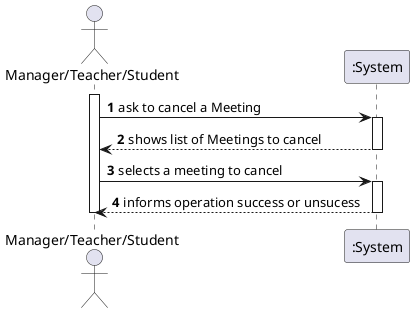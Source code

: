 @startuml
autonumber

actor "Manager/Teacher/Student" as Manager

activate Manager
Manager -> ":System" : ask to cancel a Meeting
activate ":System"
":System" --> Manager :shows list of Meetings to cancel
deactivate ":System"
Manager -> ":System" : selects a meeting to cancel
activate ":System"

":System" --> Manager : informs operation success or unsucess
deactivate ":System"
deactivate Manager

@enduml